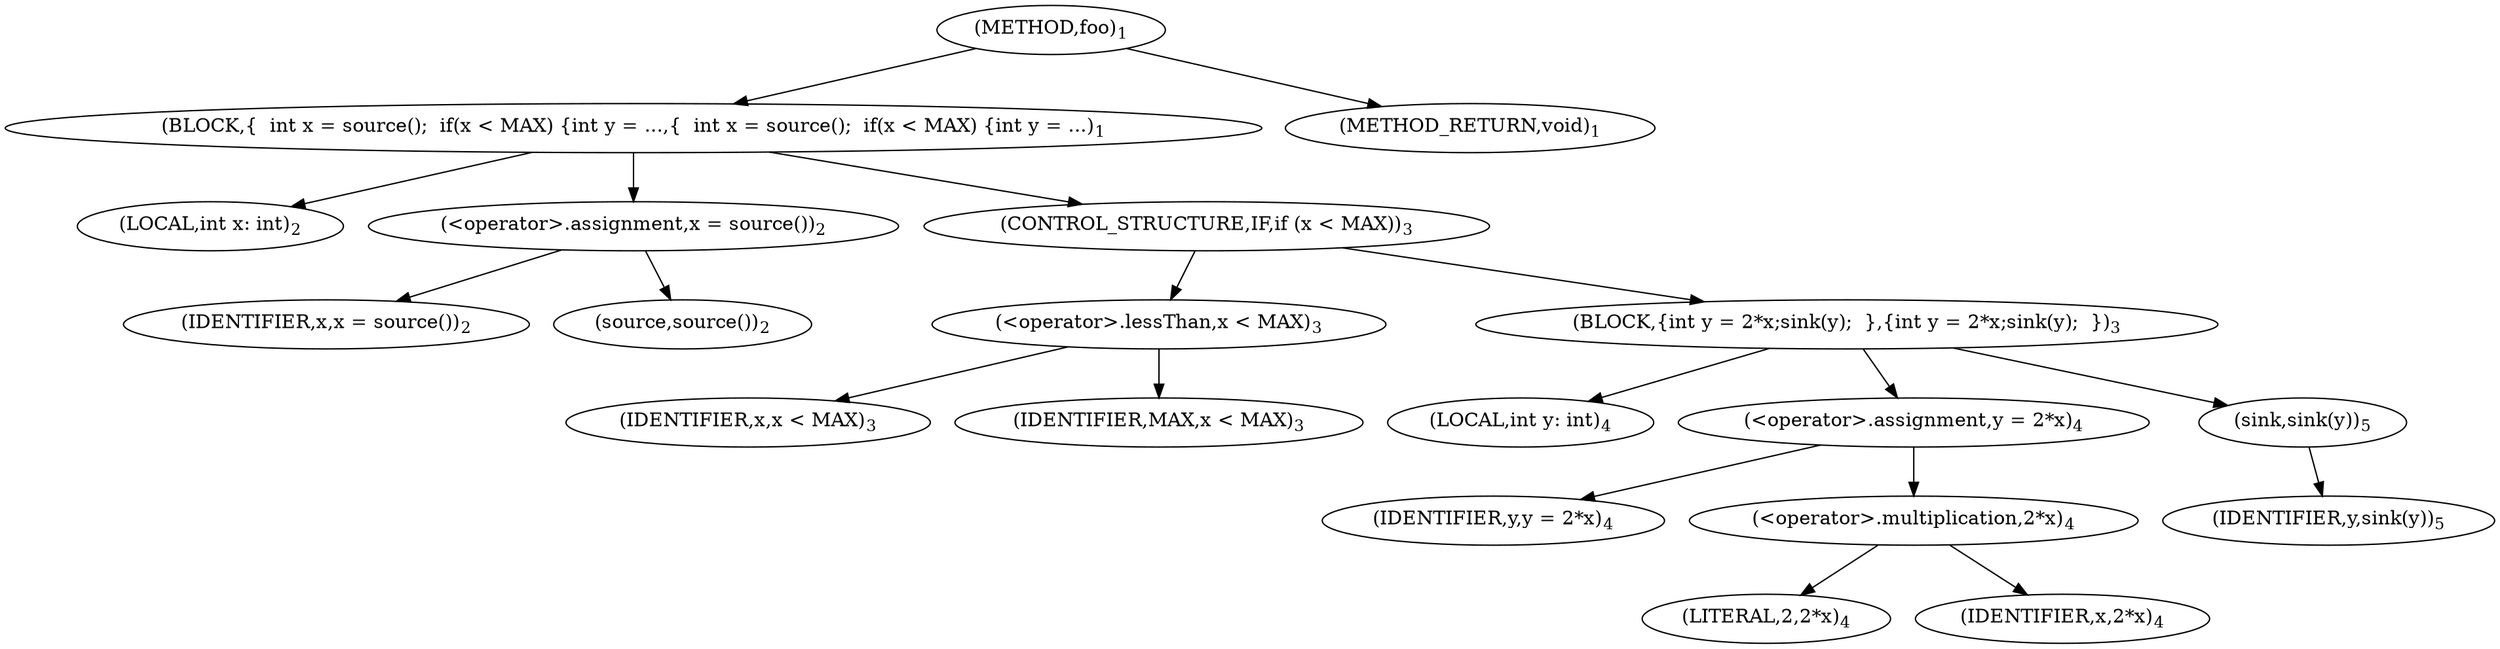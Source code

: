 digraph "foo" {  
"8" [label = <(METHOD,foo)<SUB>1</SUB>> ]
"9" [label = <(BLOCK,{
  int x = source();
  if(x &lt; MAX) {
	int y = ...,{
  int x = source();
  if(x &lt; MAX) {
	int y = ...)<SUB>1</SUB>> ]
"10" [label = <(LOCAL,int x: int)<SUB>2</SUB>> ]
"11" [label = <(&lt;operator&gt;.assignment,x = source())<SUB>2</SUB>> ]
"12" [label = <(IDENTIFIER,x,x = source())<SUB>2</SUB>> ]
"13" [label = <(source,source())<SUB>2</SUB>> ]
"14" [label = <(CONTROL_STRUCTURE,IF,if (x &lt; MAX))<SUB>3</SUB>> ]
"15" [label = <(&lt;operator&gt;.lessThan,x &lt; MAX)<SUB>3</SUB>> ]
"16" [label = <(IDENTIFIER,x,x &lt; MAX)<SUB>3</SUB>> ]
"17" [label = <(IDENTIFIER,MAX,x &lt; MAX)<SUB>3</SUB>> ]
"18" [label = <(BLOCK,{
	int y = 2*x;
	sink(y);
  },{
	int y = 2*x;
	sink(y);
  })<SUB>3</SUB>> ]
"19" [label = <(LOCAL,int y: int)<SUB>4</SUB>> ]
"20" [label = <(&lt;operator&gt;.assignment,y = 2*x)<SUB>4</SUB>> ]
"21" [label = <(IDENTIFIER,y,y = 2*x)<SUB>4</SUB>> ]
"22" [label = <(&lt;operator&gt;.multiplication,2*x)<SUB>4</SUB>> ]
"23" [label = <(LITERAL,2,2*x)<SUB>4</SUB>> ]
"24" [label = <(IDENTIFIER,x,2*x)<SUB>4</SUB>> ]
"25" [label = <(sink,sink(y))<SUB>5</SUB>> ]
"26" [label = <(IDENTIFIER,y,sink(y))<SUB>5</SUB>> ]
"27" [label = <(METHOD_RETURN,void)<SUB>1</SUB>> ]
  "8" -> "9" 
  "8" -> "27" 
  "9" -> "10" 
  "9" -> "11" 
  "9" -> "14" 
  "11" -> "12" 
  "11" -> "13" 
  "14" -> "15" 
  "14" -> "18" 
  "15" -> "16" 
  "15" -> "17" 
  "18" -> "19" 
  "18" -> "20" 
  "18" -> "25" 
  "20" -> "21" 
  "20" -> "22" 
  "22" -> "23" 
  "22" -> "24" 
  "25" -> "26" 
}
